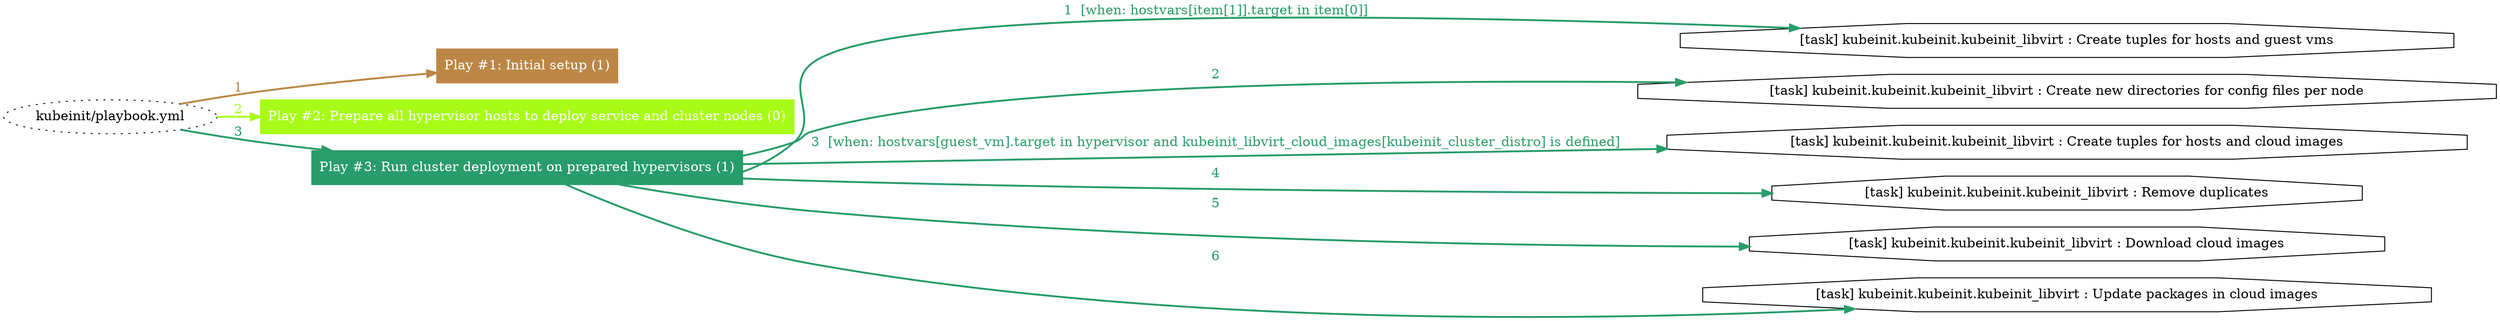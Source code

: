 digraph "kubeinit/playbook.yml "{
	graph [concentrate=true ordering=in rankdir=LR ratio=fill]
	edge [esep=5 sep=10]
	"kubeinit/playbook.yml" [id=root_node style=dotted]
	subgraph "Play #1: Initial setup (1) "{
		"Play #1: Initial setup (1)" [color="#bc8746" fontcolor="#ffffff" id="play_7a337530-21ed-4394-9860-807af0c3cef7" shape=box style=filled tooltip=localhost]
		"kubeinit/playbook.yml" -> "Play #1: Initial setup (1)" [label=1 color="#bc8746" fontcolor="#bc8746" id="edge_afd43fa5-3308-4bcf-bd40-424fa1068033" style=bold]
	}
	subgraph "Play #2: Prepare all hypervisor hosts to deploy service and cluster nodes (0) "{
		"Play #2: Prepare all hypervisor hosts to deploy service and cluster nodes (0)" [color="#a8fb17" fontcolor="#ffffff" id="play_fa172187-a671-42a4-9f22-14db700b9694" shape=box style=filled tooltip=""]
		"kubeinit/playbook.yml" -> "Play #2: Prepare all hypervisor hosts to deploy service and cluster nodes (0)" [label=2 color="#a8fb17" fontcolor="#a8fb17" id="edge_fa2c8b45-9dfe-41ee-bad0-47a672384e19" style=bold]
	}
	subgraph "Play #3: Run cluster deployment on prepared hypervisors (1) "{
		"Play #3: Run cluster deployment on prepared hypervisors (1)" [color="#289c6a" fontcolor="#ffffff" id="play_f97fa3a3-b8ed-4ad8-82ff-cc39298fe8b4" shape=box style=filled tooltip=localhost]
		"kubeinit/playbook.yml" -> "Play #3: Run cluster deployment on prepared hypervisors (1)" [label=3 color="#289c6a" fontcolor="#289c6a" id="edge_e3afc77b-9623-4383-9b65-ad885940a2ad" style=bold]
		"task_3e04701e-436c-4121-9378-a629782c4349" [label="[task] kubeinit.kubeinit.kubeinit_libvirt : Create tuples for hosts and guest vms" id="task_3e04701e-436c-4121-9378-a629782c4349" shape=octagon tooltip="[task] kubeinit.kubeinit.kubeinit_libvirt : Create tuples for hosts and guest vms"]
		"Play #3: Run cluster deployment on prepared hypervisors (1)" -> "task_3e04701e-436c-4121-9378-a629782c4349" [label="1  [when: hostvars[item[1]].target in item[0]]" color="#289c6a" fontcolor="#289c6a" id="edge_d27d2cc4-cc9f-4fc0-96db-802d212a5b87" style=bold]
		"task_c126c749-fd42-4747-8195-174890f44e70" [label="[task] kubeinit.kubeinit.kubeinit_libvirt : Create new directories for config files per node" id="task_c126c749-fd42-4747-8195-174890f44e70" shape=octagon tooltip="[task] kubeinit.kubeinit.kubeinit_libvirt : Create new directories for config files per node"]
		"Play #3: Run cluster deployment on prepared hypervisors (1)" -> "task_c126c749-fd42-4747-8195-174890f44e70" [label=2 color="#289c6a" fontcolor="#289c6a" id="edge_a8c9838e-fe53-45e8-9209-f585aa9ab50a" style=bold]
		"task_4bdbf329-ea79-435c-9fb4-170fbac93f3d" [label="[task] kubeinit.kubeinit.kubeinit_libvirt : Create tuples for hosts and cloud images" id="task_4bdbf329-ea79-435c-9fb4-170fbac93f3d" shape=octagon tooltip="[task] kubeinit.kubeinit.kubeinit_libvirt : Create tuples for hosts and cloud images"]
		"Play #3: Run cluster deployment on prepared hypervisors (1)" -> "task_4bdbf329-ea79-435c-9fb4-170fbac93f3d" [label="3  [when: hostvars[guest_vm].target in hypervisor and kubeinit_libvirt_cloud_images[kubeinit_cluster_distro] is defined]" color="#289c6a" fontcolor="#289c6a" id="edge_bfdc7512-78f9-4108-bd30-c1dcff348006" style=bold]
		"task_a1e62edd-625d-4925-a203-465323ca33bd" [label="[task] kubeinit.kubeinit.kubeinit_libvirt : Remove duplicates" id="task_a1e62edd-625d-4925-a203-465323ca33bd" shape=octagon tooltip="[task] kubeinit.kubeinit.kubeinit_libvirt : Remove duplicates"]
		"Play #3: Run cluster deployment on prepared hypervisors (1)" -> "task_a1e62edd-625d-4925-a203-465323ca33bd" [label=4 color="#289c6a" fontcolor="#289c6a" id="edge_8afd4da6-a68a-418e-be97-39f2fecdfbbf" style=bold]
		"task_0af2f004-df07-4392-b7fc-ccfdb01e1932" [label="[task] kubeinit.kubeinit.kubeinit_libvirt : Download cloud images" id="task_0af2f004-df07-4392-b7fc-ccfdb01e1932" shape=octagon tooltip="[task] kubeinit.kubeinit.kubeinit_libvirt : Download cloud images"]
		"Play #3: Run cluster deployment on prepared hypervisors (1)" -> "task_0af2f004-df07-4392-b7fc-ccfdb01e1932" [label=5 color="#289c6a" fontcolor="#289c6a" id="edge_46c86b30-177a-48b1-9c07-9de067dcdc17" style=bold]
		"task_96a5431f-7bad-49ac-8951-06490794b9fe" [label="[task] kubeinit.kubeinit.kubeinit_libvirt : Update packages in cloud images" id="task_96a5431f-7bad-49ac-8951-06490794b9fe" shape=octagon tooltip="[task] kubeinit.kubeinit.kubeinit_libvirt : Update packages in cloud images"]
		"Play #3: Run cluster deployment on prepared hypervisors (1)" -> "task_96a5431f-7bad-49ac-8951-06490794b9fe" [label=6 color="#289c6a" fontcolor="#289c6a" id="edge_a045aa8b-7711-43e1-a3e0-46a4ea24e2b5" style=bold]
	}
}
